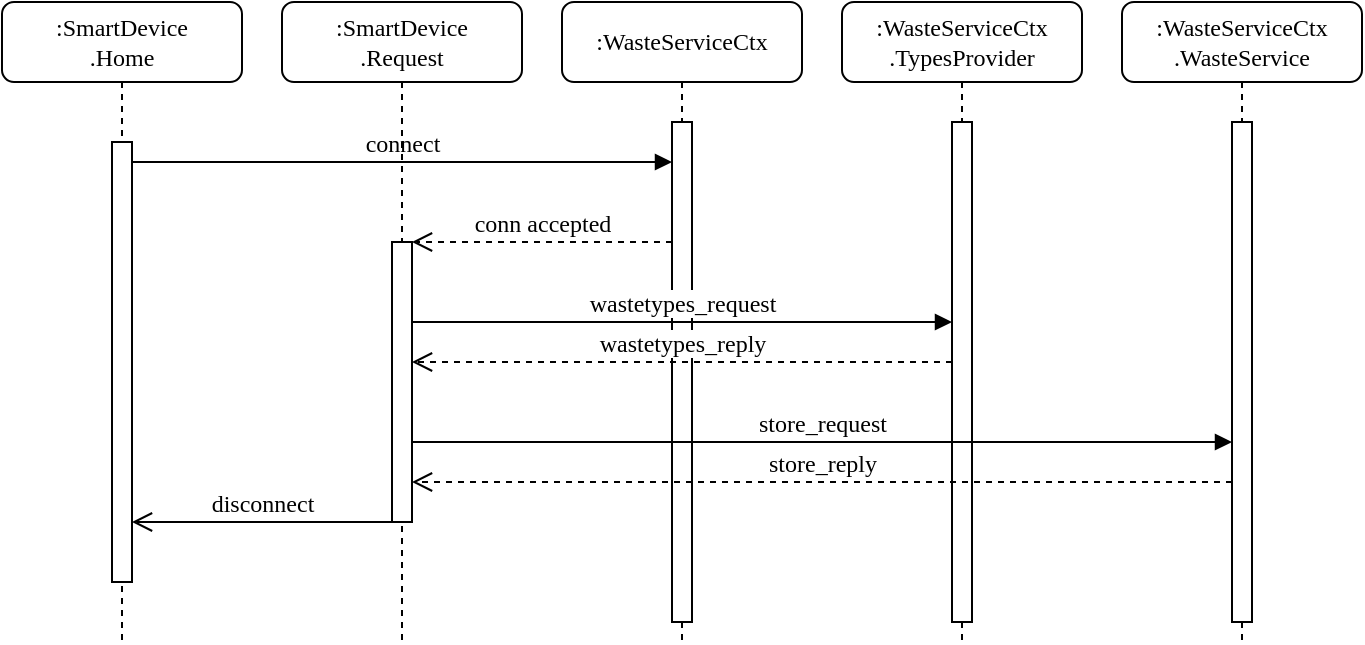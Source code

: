 <mxfile version="20.3.3" type="device"><diagram name="Page-1" id="13e1069c-82ec-6db2-03f1-153e76fe0fe0"><mxGraphModel dx="670" dy="353" grid="1" gridSize="10" guides="1" tooltips="1" connect="1" arrows="1" fold="1" page="1" pageScale="1" pageWidth="1100" pageHeight="850" background="none" math="0" shadow="0"><root><mxCell id="0"/><mxCell id="1" parent="0"/><mxCell id="7baba1c4bc27f4b0-2" value=":SmartDevice&lt;br&gt;.Request" style="shape=umlLifeline;perimeter=lifelinePerimeter;whiteSpace=wrap;html=1;container=1;collapsible=0;recursiveResize=0;outlineConnect=0;rounded=1;shadow=0;comic=0;labelBackgroundColor=none;strokeWidth=1;fontFamily=Verdana;fontSize=12;align=center;" parent="1" vertex="1"><mxGeometry x="220" y="80" width="120" height="320" as="geometry"/></mxCell><mxCell id="7baba1c4bc27f4b0-10" value="" style="html=1;points=[];perimeter=orthogonalPerimeter;rounded=0;shadow=0;comic=0;labelBackgroundColor=none;strokeWidth=1;fontFamily=Verdana;fontSize=12;align=center;" parent="7baba1c4bc27f4b0-2" vertex="1"><mxGeometry x="55" y="120" width="10" height="140" as="geometry"/></mxCell><mxCell id="7baba1c4bc27f4b0-11" value="connect" style="html=1;verticalAlign=bottom;endArrow=block;labelBackgroundColor=none;fontFamily=Verdana;fontSize=12;edgeStyle=elbowEdgeStyle;elbow=vertical;" parent="1" source="7baba1c4bc27f4b0-9" target="7baba1c4bc27f4b0-13" edge="1"><mxGeometry relative="1" as="geometry"><mxPoint x="100" y="160" as="sourcePoint"/><Array as="points"><mxPoint x="320" y="160"/></Array></mxGeometry></mxCell><mxCell id="7baba1c4bc27f4b0-3" value=":WasteServiceCtx&lt;br&gt;.TypesProvider" style="shape=umlLifeline;perimeter=lifelinePerimeter;whiteSpace=wrap;html=1;container=1;collapsible=0;recursiveResize=0;outlineConnect=0;rounded=1;shadow=0;comic=0;labelBackgroundColor=none;strokeWidth=1;fontFamily=Verdana;fontSize=12;align=center;" parent="1" vertex="1"><mxGeometry x="500" y="80" width="120" height="320" as="geometry"/></mxCell><mxCell id="NHaee8FUU6hWpxkHnL1n-11" value="" style="html=1;points=[];perimeter=orthogonalPerimeter;rounded=0;shadow=0;comic=0;labelBackgroundColor=none;strokeWidth=1;fontFamily=Verdana;fontSize=12;align=center;" vertex="1" parent="7baba1c4bc27f4b0-3"><mxGeometry x="55" y="60" width="10" height="250" as="geometry"/></mxCell><mxCell id="7baba1c4bc27f4b0-8" value=":SmartDevice&lt;br&gt;.Home" style="shape=umlLifeline;perimeter=lifelinePerimeter;whiteSpace=wrap;html=1;container=1;collapsible=0;recursiveResize=0;outlineConnect=0;rounded=1;shadow=0;comic=0;labelBackgroundColor=none;strokeWidth=1;fontFamily=Verdana;fontSize=12;align=center;" parent="1" vertex="1"><mxGeometry x="80" y="80" width="120" height="320" as="geometry"/></mxCell><mxCell id="7baba1c4bc27f4b0-9" value="" style="html=1;points=[];perimeter=orthogonalPerimeter;rounded=0;shadow=0;comic=0;labelBackgroundColor=none;strokeWidth=1;fontFamily=Verdana;fontSize=12;align=center;" parent="7baba1c4bc27f4b0-8" vertex="1"><mxGeometry x="55" y="70" width="10" height="220" as="geometry"/></mxCell><mxCell id="NHaee8FUU6hWpxkHnL1n-2" value="disconnect" style="html=1;verticalAlign=bottom;endArrow=open;endSize=8;labelBackgroundColor=none;fontFamily=Verdana;fontSize=12;edgeStyle=elbowEdgeStyle;elbow=vertical;" edge="1" parent="1" source="7baba1c4bc27f4b0-10" target="7baba1c4bc27f4b0-9"><mxGeometry relative="1" as="geometry"><mxPoint x="125" y="330" as="targetPoint"/><Array as="points"><mxPoint x="220" y="340"/><mxPoint x="240" y="360"/><mxPoint x="210" y="350"/><mxPoint x="240" y="330"/><mxPoint x="310" y="320"/></Array><mxPoint x="310" y="330" as="sourcePoint"/></mxGeometry></mxCell><mxCell id="NHaee8FUU6hWpxkHnL1n-8" value=":WasteServiceCtx&lt;br&gt;.WasteService" style="shape=umlLifeline;perimeter=lifelinePerimeter;whiteSpace=wrap;html=1;container=1;collapsible=0;recursiveResize=0;outlineConnect=0;rounded=1;shadow=0;comic=0;labelBackgroundColor=none;strokeWidth=1;fontFamily=Verdana;fontSize=12;align=center;" vertex="1" parent="1"><mxGeometry x="640" y="80" width="120" height="320" as="geometry"/></mxCell><mxCell id="NHaee8FUU6hWpxkHnL1n-9" value="" style="html=1;points=[];perimeter=orthogonalPerimeter;rounded=0;shadow=0;comic=0;labelBackgroundColor=none;strokeWidth=1;fontFamily=Verdana;fontSize=12;align=center;" vertex="1" parent="NHaee8FUU6hWpxkHnL1n-8"><mxGeometry x="55" y="60" width="10" height="250" as="geometry"/></mxCell><mxCell id="NHaee8FUU6hWpxkHnL1n-10" value=":WasteServiceCtx" style="shape=umlLifeline;perimeter=lifelinePerimeter;whiteSpace=wrap;html=1;container=1;collapsible=0;recursiveResize=0;outlineConnect=0;rounded=1;shadow=0;comic=0;labelBackgroundColor=none;strokeWidth=1;fontFamily=Verdana;fontSize=12;align=center;" vertex="1" parent="1"><mxGeometry x="360" y="80" width="120" height="320" as="geometry"/></mxCell><mxCell id="7baba1c4bc27f4b0-13" value="" style="html=1;points=[];perimeter=orthogonalPerimeter;rounded=0;shadow=0;comic=0;labelBackgroundColor=none;strokeWidth=1;fontFamily=Verdana;fontSize=12;align=center;" parent="NHaee8FUU6hWpxkHnL1n-10" vertex="1"><mxGeometry x="55" y="60" width="10" height="250" as="geometry"/></mxCell><mxCell id="NHaee8FUU6hWpxkHnL1n-6" value="&lt;span style=&quot;background-color: rgb(255, 255, 255);&quot;&gt;wastetypes_request&lt;/span&gt;" style="html=1;verticalAlign=bottom;endArrow=block;labelBackgroundColor=none;fontFamily=Verdana;fontSize=12;edgeStyle=elbowEdgeStyle;elbow=vertical;" edge="1" parent="1" source="7baba1c4bc27f4b0-10" target="NHaee8FUU6hWpxkHnL1n-11"><mxGeometry relative="1" as="geometry"><mxPoint x="325" y="259.8" as="sourcePoint"/><Array as="points"><mxPoint x="330" y="240"/><mxPoint x="370" y="220"/><mxPoint x="380" y="259.8"/><mxPoint x="400" y="249.8"/><mxPoint x="370" y="239.8"/><mxPoint x="420" y="219.8"/></Array><mxPoint x="515" y="259.8" as="targetPoint"/></mxGeometry></mxCell><mxCell id="NHaee8FUU6hWpxkHnL1n-7" value="&lt;span style=&quot;background-color: rgb(255, 255, 255);&quot;&gt;wastetypes_reply&lt;/span&gt;" style="html=1;verticalAlign=bottom;endArrow=open;dashed=1;endSize=8;labelBackgroundColor=none;fontFamily=Verdana;fontSize=12;edgeStyle=elbowEdgeStyle;elbow=vertical;" edge="1" parent="1" source="NHaee8FUU6hWpxkHnL1n-11" target="7baba1c4bc27f4b0-10"><mxGeometry relative="1" as="geometry"><mxPoint x="325" y="239.8" as="targetPoint"/><Array as="points"><mxPoint x="320" y="260"/><mxPoint x="380" y="239.8"/><mxPoint x="400" y="229.8"/><mxPoint x="380" y="239.8"/><mxPoint x="410" y="229.8"/><mxPoint x="510" y="219.8"/></Array><mxPoint x="515" y="239.8" as="sourcePoint"/></mxGeometry></mxCell><mxCell id="66cJUvqZiYcAY9ySnpJg-2" value="&lt;span style=&quot;background-color: rgb(255, 255, 255);&quot;&gt;store_request&lt;/span&gt;" style="html=1;verticalAlign=bottom;endArrow=block;labelBackgroundColor=none;fontFamily=Verdana;fontSize=12;edgeStyle=elbowEdgeStyle;elbow=vertical;" parent="1" source="7baba1c4bc27f4b0-10" target="NHaee8FUU6hWpxkHnL1n-9" edge="1"><mxGeometry relative="1" as="geometry"><mxPoint x="325" y="240" as="sourcePoint"/><Array as="points"><mxPoint x="390" y="300"/><mxPoint x="350" y="320"/><mxPoint x="380" y="290"/><mxPoint x="400" y="280"/><mxPoint x="370" y="270"/><mxPoint x="420" y="250"/></Array><mxPoint x="455" y="240" as="targetPoint"/></mxGeometry></mxCell><mxCell id="66cJUvqZiYcAY9ySnpJg-3" value="&lt;span style=&quot;background-color: rgb(255, 255, 255);&quot;&gt;store_reply&lt;/span&gt;" style="html=1;verticalAlign=bottom;endArrow=open;dashed=1;endSize=8;labelBackgroundColor=none;fontFamily=Verdana;fontSize=12;edgeStyle=elbowEdgeStyle;elbow=vertical;" parent="1" source="NHaee8FUU6hWpxkHnL1n-9" target="7baba1c4bc27f4b0-10" edge="1"><mxGeometry relative="1" as="geometry"><mxPoint x="350" y="280" as="targetPoint"/><Array as="points"><mxPoint x="370" y="320"/><mxPoint x="360" y="340"/><mxPoint x="380" y="310"/><mxPoint x="400" y="300"/><mxPoint x="380" y="310"/><mxPoint x="410" y="300"/><mxPoint x="510" y="290"/></Array><mxPoint x="525" y="280" as="sourcePoint"/></mxGeometry></mxCell><mxCell id="7baba1c4bc27f4b0-21" value="&lt;span style=&quot;background-color: rgb(255, 255, 255);&quot;&gt;conn accepted&lt;/span&gt;" style="html=1;verticalAlign=bottom;endArrow=open;dashed=1;endSize=8;labelBackgroundColor=none;fontFamily=Verdana;fontSize=12;edgeStyle=elbowEdgeStyle;elbow=vertical;" parent="1" source="7baba1c4bc27f4b0-13" target="7baba1c4bc27f4b0-10" edge="1"><mxGeometry x="0.003" relative="1" as="geometry"><mxPoint x="750" y="306" as="targetPoint"/><Array as="points"><mxPoint x="350" y="200"/><mxPoint x="360" y="190"/><mxPoint x="440" y="200"/><mxPoint x="800" y="260"/></Array><mxPoint x="540" y="200" as="sourcePoint"/><mxPoint as="offset"/></mxGeometry></mxCell></root></mxGraphModel></diagram></mxfile>